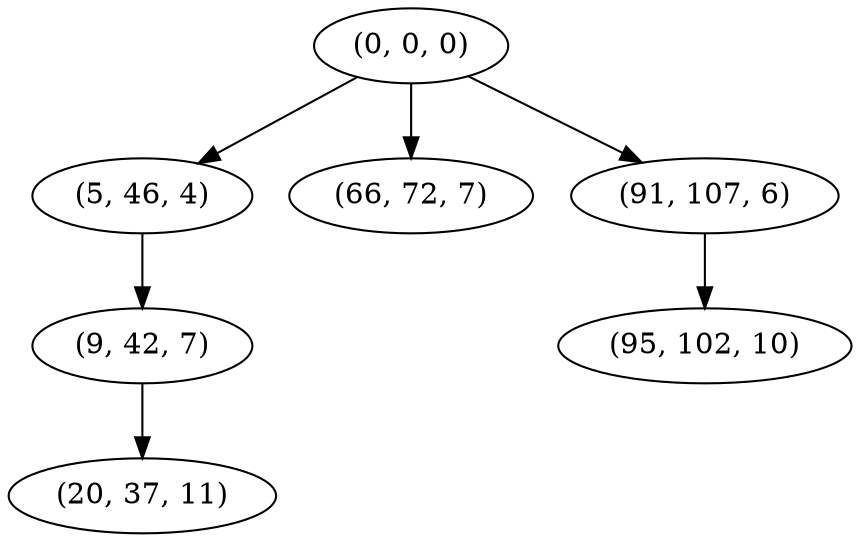 digraph tree {
    "(0, 0, 0)";
    "(5, 46, 4)";
    "(9, 42, 7)";
    "(20, 37, 11)";
    "(66, 72, 7)";
    "(91, 107, 6)";
    "(95, 102, 10)";
    "(0, 0, 0)" -> "(5, 46, 4)";
    "(0, 0, 0)" -> "(66, 72, 7)";
    "(0, 0, 0)" -> "(91, 107, 6)";
    "(5, 46, 4)" -> "(9, 42, 7)";
    "(9, 42, 7)" -> "(20, 37, 11)";
    "(91, 107, 6)" -> "(95, 102, 10)";
}
